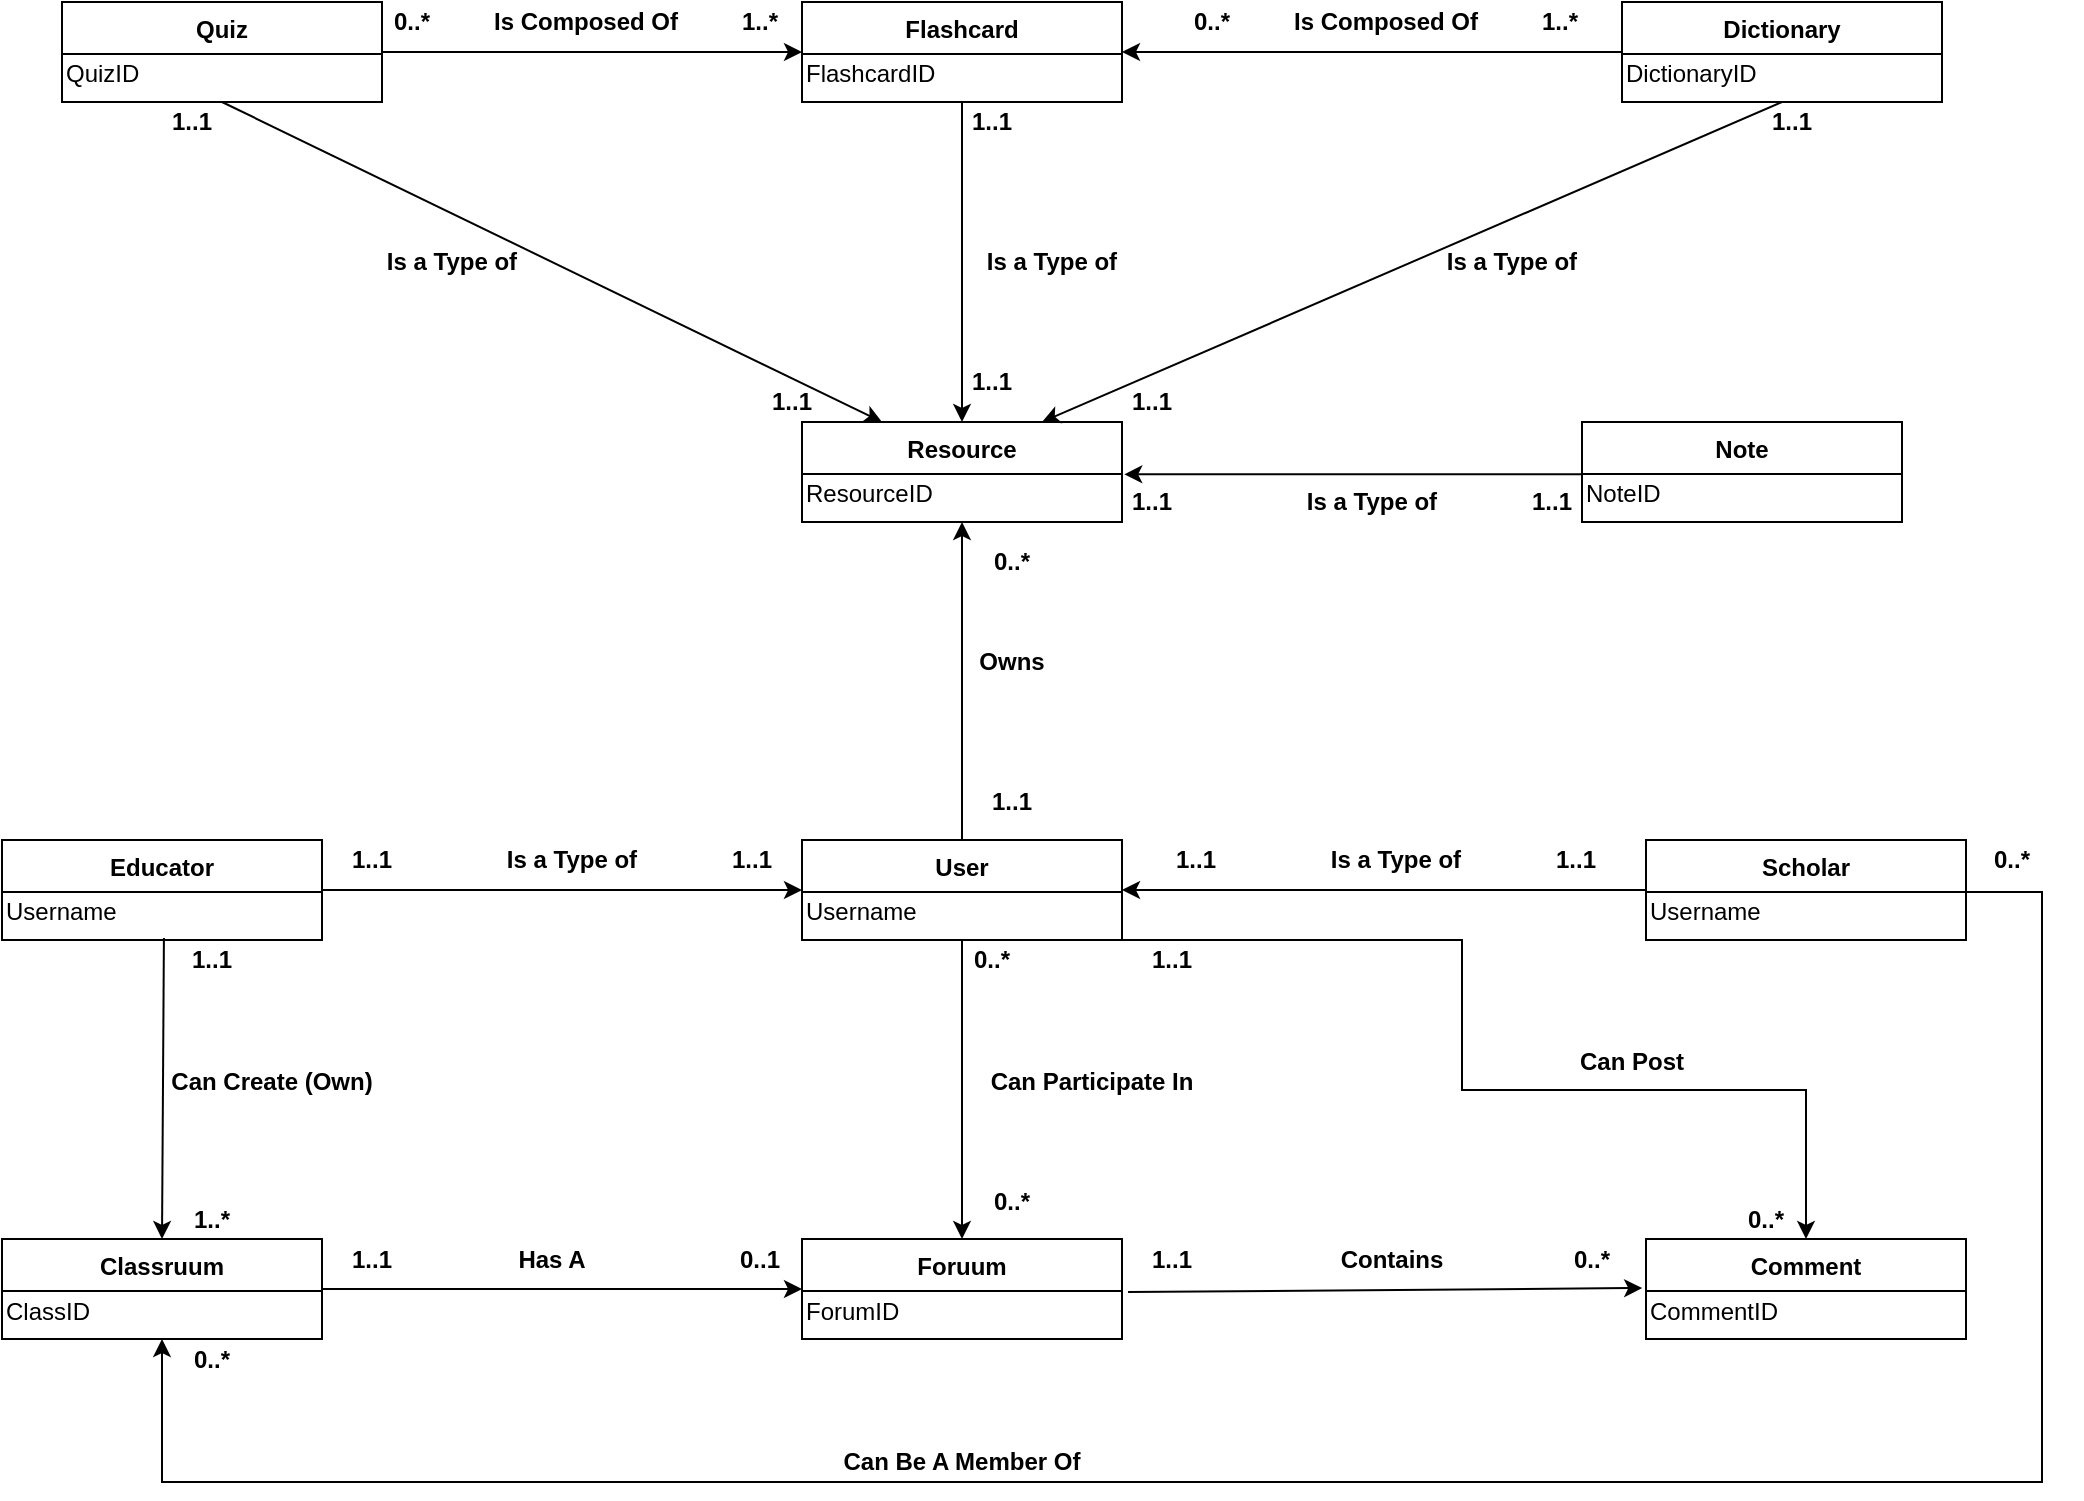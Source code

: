 <mxfile version="12.7.9" type="device"><diagram id="C5RBs43oDa-KdzZeNtuy" name="GLDM"><mxGraphModel dx="2089" dy="578" grid="1" gridSize="10" guides="1" tooltips="1" connect="1" arrows="1" fold="1" page="1" pageScale="1" pageWidth="827" pageHeight="1169" math="0" shadow="0"><root><mxCell id="WIyWlLk6GJQsqaUBKTNV-0"/><mxCell id="WIyWlLk6GJQsqaUBKTNV-1" parent="WIyWlLk6GJQsqaUBKTNV-0"/><mxCell id="pn0i90n_y646E4ba1J8g-51" style="edgeStyle=none;rounded=0;orthogonalLoop=1;jettySize=auto;html=1;entryX=1;entryY=0.5;entryDx=0;entryDy=0;startArrow=none;startFill=0;endArrow=classic;endFill=1;" parent="WIyWlLk6GJQsqaUBKTNV-1" source="zkfFHV4jXpPFQw0GAbJ--51" target="pn0i90n_y646E4ba1J8g-34" edge="1"><mxGeometry relative="1" as="geometry"/></mxCell><mxCell id="zkfFHV4jXpPFQw0GAbJ--51" value="Scholar" style="swimlane;fontStyle=1;childLayout=stackLayout;horizontal=1;startSize=26;horizontalStack=0;resizeParent=1;resizeLast=0;collapsible=1;marginBottom=0;rounded=0;shadow=0;strokeWidth=1;" parent="WIyWlLk6GJQsqaUBKTNV-1" vertex="1"><mxGeometry x="802" y="449" width="160" height="50" as="geometry"><mxRectangle x="20" y="80" width="160" height="26" as="alternateBounds"/></mxGeometry></mxCell><mxCell id="pn0i90n_y646E4ba1J8g-1" value="Username" style="text;html=1;align=left;verticalAlign=middle;resizable=0;points=[];autosize=1;" parent="zkfFHV4jXpPFQw0GAbJ--51" vertex="1"><mxGeometry y="26" width="160" height="20" as="geometry"/></mxCell><mxCell id="pn0i90n_y646E4ba1J8g-2" value="Educator" style="swimlane;fontStyle=1;childLayout=stackLayout;horizontal=1;startSize=26;horizontalStack=0;resizeParent=1;resizeLast=0;collapsible=1;marginBottom=0;rounded=0;shadow=0;strokeWidth=1;" parent="WIyWlLk6GJQsqaUBKTNV-1" vertex="1"><mxGeometry x="-20" y="449" width="160" height="50" as="geometry"><mxRectangle x="20" y="80" width="160" height="26" as="alternateBounds"/></mxGeometry></mxCell><mxCell id="pn0i90n_y646E4ba1J8g-3" value="Username" style="text;html=1;align=left;verticalAlign=middle;resizable=0;points=[];autosize=1;" parent="pn0i90n_y646E4ba1J8g-2" vertex="1"><mxGeometry y="26" width="160" height="20" as="geometry"/></mxCell><mxCell id="pn0i90n_y646E4ba1J8g-5" value="Flashcard" style="swimlane;fontStyle=1;childLayout=stackLayout;horizontal=1;startSize=26;horizontalStack=0;resizeParent=1;resizeLast=0;collapsible=1;marginBottom=0;rounded=0;shadow=0;strokeWidth=1;" parent="WIyWlLk6GJQsqaUBKTNV-1" vertex="1"><mxGeometry x="380" y="30" width="160" height="50" as="geometry"><mxRectangle x="20" y="80" width="160" height="26" as="alternateBounds"/></mxGeometry></mxCell><mxCell id="pn0i90n_y646E4ba1J8g-6" value="FlashcardID" style="text;html=1;align=left;verticalAlign=middle;resizable=0;points=[];autosize=1;" parent="pn0i90n_y646E4ba1J8g-5" vertex="1"><mxGeometry y="26" width="160" height="20" as="geometry"/></mxCell><mxCell id="pn0i90n_y646E4ba1J8g-7" value="Note" style="swimlane;fontStyle=1;childLayout=stackLayout;horizontal=1;startSize=26;horizontalStack=0;resizeParent=1;resizeLast=0;collapsible=1;marginBottom=0;rounded=0;shadow=0;strokeWidth=1;" parent="WIyWlLk6GJQsqaUBKTNV-1" vertex="1"><mxGeometry x="770" y="240" width="160" height="50" as="geometry"><mxRectangle x="20" y="80" width="160" height="26" as="alternateBounds"/></mxGeometry></mxCell><mxCell id="pn0i90n_y646E4ba1J8g-8" value="NoteID" style="text;html=1;align=left;verticalAlign=middle;resizable=0;points=[];autosize=1;" parent="pn0i90n_y646E4ba1J8g-7" vertex="1"><mxGeometry y="26" width="160" height="20" as="geometry"/></mxCell><mxCell id="pn0i90n_y646E4ba1J8g-9" value="Dictionary" style="swimlane;fontStyle=1;childLayout=stackLayout;horizontal=1;startSize=26;horizontalStack=0;resizeParent=1;resizeLast=0;collapsible=1;marginBottom=0;rounded=0;shadow=0;strokeWidth=1;" parent="WIyWlLk6GJQsqaUBKTNV-1" vertex="1"><mxGeometry x="790" y="30" width="160" height="50" as="geometry"><mxRectangle x="20" y="80" width="160" height="26" as="alternateBounds"/></mxGeometry></mxCell><mxCell id="pn0i90n_y646E4ba1J8g-10" value="DictionaryID" style="text;html=1;align=left;verticalAlign=middle;resizable=0;points=[];autosize=1;" parent="pn0i90n_y646E4ba1J8g-9" vertex="1"><mxGeometry y="26" width="160" height="20" as="geometry"/></mxCell><mxCell id="pn0i90n_y646E4ba1J8g-11" value="Classruum" style="swimlane;fontStyle=1;childLayout=stackLayout;horizontal=1;startSize=26;horizontalStack=0;resizeParent=1;resizeLast=0;collapsible=1;marginBottom=0;rounded=0;shadow=0;strokeWidth=1;" parent="WIyWlLk6GJQsqaUBKTNV-1" vertex="1"><mxGeometry x="-20" y="648.5" width="160" height="50" as="geometry"><mxRectangle x="20" y="80" width="160" height="26" as="alternateBounds"/></mxGeometry></mxCell><mxCell id="pn0i90n_y646E4ba1J8g-12" value="ClassID" style="text;html=1;align=left;verticalAlign=middle;resizable=0;points=[];autosize=1;" parent="pn0i90n_y646E4ba1J8g-11" vertex="1"><mxGeometry y="26" width="160" height="20" as="geometry"/></mxCell><mxCell id="pn0i90n_y646E4ba1J8g-13" value="Foruum" style="swimlane;fontStyle=1;childLayout=stackLayout;horizontal=1;startSize=26;horizontalStack=0;resizeParent=1;resizeLast=0;collapsible=1;marginBottom=0;rounded=0;shadow=0;strokeWidth=1;" parent="WIyWlLk6GJQsqaUBKTNV-1" vertex="1"><mxGeometry x="380" y="648.5" width="160" height="50" as="geometry"><mxRectangle x="20" y="80" width="160" height="26" as="alternateBounds"/></mxGeometry></mxCell><mxCell id="pn0i90n_y646E4ba1J8g-14" value="ForumID" style="text;html=1;align=left;verticalAlign=middle;resizable=0;points=[];autosize=1;" parent="pn0i90n_y646E4ba1J8g-13" vertex="1"><mxGeometry y="26" width="160" height="20" as="geometry"/></mxCell><mxCell id="pn0i90n_y646E4ba1J8g-15" value="Comment" style="swimlane;fontStyle=1;childLayout=stackLayout;horizontal=1;startSize=26;horizontalStack=0;resizeParent=1;resizeLast=0;collapsible=1;marginBottom=0;rounded=0;shadow=0;strokeWidth=1;" parent="WIyWlLk6GJQsqaUBKTNV-1" vertex="1"><mxGeometry x="802" y="648.5" width="160" height="50" as="geometry"><mxRectangle x="20" y="80" width="160" height="26" as="alternateBounds"/></mxGeometry></mxCell><mxCell id="pn0i90n_y646E4ba1J8g-16" value="CommentID" style="text;html=1;align=left;verticalAlign=middle;resizable=0;points=[];autosize=1;" parent="pn0i90n_y646E4ba1J8g-15" vertex="1"><mxGeometry y="26" width="160" height="20" as="geometry"/></mxCell><mxCell id="pn0i90n_y646E4ba1J8g-47" style="edgeStyle=none;rounded=0;orthogonalLoop=1;jettySize=auto;html=1;entryX=0;entryY=0.5;entryDx=0;entryDy=0;startArrow=none;startFill=0;endArrow=classic;endFill=1;" parent="WIyWlLk6GJQsqaUBKTNV-1" source="pn0i90n_y646E4ba1J8g-17" target="pn0i90n_y646E4ba1J8g-5" edge="1"><mxGeometry relative="1" as="geometry"/></mxCell><mxCell id="pn0i90n_y646E4ba1J8g-17" value="Quiz" style="swimlane;fontStyle=1;childLayout=stackLayout;horizontal=1;startSize=26;horizontalStack=0;resizeParent=1;resizeLast=0;collapsible=1;marginBottom=0;rounded=0;shadow=0;strokeWidth=1;" parent="WIyWlLk6GJQsqaUBKTNV-1" vertex="1"><mxGeometry x="10" y="30" width="160" height="50" as="geometry"><mxRectangle x="20" y="80" width="160" height="26" as="alternateBounds"/></mxGeometry></mxCell><mxCell id="pn0i90n_y646E4ba1J8g-41" value="" style="endArrow=classic;html=1;entryX=0.25;entryY=0;entryDx=0;entryDy=0;exitX=0.75;exitY=0;exitDx=0;exitDy=0;endFill=1;" parent="pn0i90n_y646E4ba1J8g-17" target="pn0i90n_y646E4ba1J8g-36" edge="1"><mxGeometry width="50" height="50" relative="1" as="geometry"><mxPoint x="80" y="50" as="sourcePoint"/><mxPoint x="340" y="-20" as="targetPoint"/></mxGeometry></mxCell><mxCell id="pn0i90n_y646E4ba1J8g-18" value="QuizID" style="text;html=1;align=left;verticalAlign=middle;resizable=0;points=[];autosize=1;" parent="pn0i90n_y646E4ba1J8g-17" vertex="1"><mxGeometry y="26" width="160" height="20" as="geometry"/></mxCell><mxCell id="pn0i90n_y646E4ba1J8g-49" style="edgeStyle=none;rounded=0;orthogonalLoop=1;jettySize=auto;html=1;exitX=0;exitY=0.5;exitDx=0;exitDy=0;startArrow=classic;startFill=1;endArrow=none;endFill=0;entryX=1;entryY=0.5;entryDx=0;entryDy=0;" parent="WIyWlLk6GJQsqaUBKTNV-1" source="pn0i90n_y646E4ba1J8g-34" target="pn0i90n_y646E4ba1J8g-2" edge="1"><mxGeometry relative="1" as="geometry"><mxPoint x="280" y="419" as="targetPoint"/></mxGeometry></mxCell><mxCell id="pn0i90n_y646E4ba1J8g-52" style="edgeStyle=none;rounded=0;orthogonalLoop=1;jettySize=auto;html=1;entryX=0.5;entryY=1;entryDx=0;entryDy=0;startArrow=none;startFill=0;endArrow=classic;endFill=1;" parent="WIyWlLk6GJQsqaUBKTNV-1" source="pn0i90n_y646E4ba1J8g-34" target="pn0i90n_y646E4ba1J8g-36" edge="1"><mxGeometry relative="1" as="geometry"/></mxCell><mxCell id="dV1dY5SjgOIhb3IqmBOH-5" style="edgeStyle=orthogonalEdgeStyle;rounded=0;orthogonalLoop=1;jettySize=auto;html=1;exitX=1;exitY=1;exitDx=0;exitDy=0;entryX=0.5;entryY=0;entryDx=0;entryDy=0;" edge="1" parent="WIyWlLk6GJQsqaUBKTNV-1" source="pn0i90n_y646E4ba1J8g-34" target="pn0i90n_y646E4ba1J8g-15"><mxGeometry relative="1" as="geometry"><Array as="points"><mxPoint x="710" y="499"/><mxPoint x="710" y="574"/><mxPoint x="882" y="574"/></Array></mxGeometry></mxCell><mxCell id="pn0i90n_y646E4ba1J8g-34" value="User" style="swimlane;fontStyle=1;childLayout=stackLayout;horizontal=1;startSize=26;horizontalStack=0;resizeParent=1;resizeLast=0;collapsible=1;marginBottom=0;rounded=0;shadow=0;strokeWidth=1;" parent="WIyWlLk6GJQsqaUBKTNV-1" vertex="1"><mxGeometry x="380" y="449" width="160" height="50" as="geometry"><mxRectangle x="20" y="80" width="160" height="26" as="alternateBounds"/></mxGeometry></mxCell><mxCell id="pn0i90n_y646E4ba1J8g-35" value="Username" style="text;html=1;align=left;verticalAlign=middle;resizable=0;points=[];autosize=1;" parent="pn0i90n_y646E4ba1J8g-34" vertex="1"><mxGeometry y="26" width="160" height="20" as="geometry"/></mxCell><mxCell id="pn0i90n_y646E4ba1J8g-40" style="edgeStyle=none;rounded=0;orthogonalLoop=1;jettySize=auto;html=1;entryX=1.007;entryY=0.009;entryDx=0;entryDy=0;entryPerimeter=0;endArrow=classic;endFill=1;exitX=0;exitY=0.009;exitDx=0;exitDy=0;exitPerimeter=0;" parent="WIyWlLk6GJQsqaUBKTNV-1" source="pn0i90n_y646E4ba1J8g-8" target="pn0i90n_y646E4ba1J8g-37" edge="1"><mxGeometry relative="1" as="geometry"><mxPoint x="620" y="320" as="sourcePoint"/></mxGeometry></mxCell><mxCell id="pn0i90n_y646E4ba1J8g-36" value="Resource" style="swimlane;fontStyle=1;childLayout=stackLayout;horizontal=1;startSize=26;horizontalStack=0;resizeParent=1;resizeLast=0;collapsible=1;marginBottom=0;rounded=0;shadow=0;strokeWidth=1;" parent="WIyWlLk6GJQsqaUBKTNV-1" vertex="1"><mxGeometry x="380" y="240" width="160" height="50" as="geometry"><mxRectangle x="20" y="80" width="160" height="26" as="alternateBounds"/></mxGeometry></mxCell><mxCell id="pn0i90n_y646E4ba1J8g-37" value="ResourceID" style="text;html=1;align=left;verticalAlign=middle;resizable=0;points=[];autosize=1;" parent="pn0i90n_y646E4ba1J8g-36" vertex="1"><mxGeometry y="26" width="160" height="20" as="geometry"/></mxCell><mxCell id="pn0i90n_y646E4ba1J8g-39" value="" style="endArrow=classic;html=1;entryX=0.75;entryY=0;entryDx=0;entryDy=0;exitX=0.5;exitY=1;exitDx=0;exitDy=0;endFill=1;" parent="WIyWlLk6GJQsqaUBKTNV-1" source="pn0i90n_y646E4ba1J8g-9" target="pn0i90n_y646E4ba1J8g-36" edge="1"><mxGeometry width="50" height="50" relative="1" as="geometry"><mxPoint x="770" y="220" as="sourcePoint"/><mxPoint x="510" y="190" as="targetPoint"/></mxGeometry></mxCell><mxCell id="pn0i90n_y646E4ba1J8g-42" value="" style="endArrow=classic;entryX=0.5;entryY=0;entryDx=0;entryDy=0;exitX=0.5;exitY=1;exitDx=0;exitDy=0;endFill=1;html=1;" parent="WIyWlLk6GJQsqaUBKTNV-1" source="pn0i90n_y646E4ba1J8g-5" target="pn0i90n_y646E4ba1J8g-36" edge="1"><mxGeometry width="50" height="50" relative="1" as="geometry"><mxPoint x="170" y="180" as="sourcePoint"/><mxPoint x="430" y="250" as="targetPoint"/></mxGeometry></mxCell><mxCell id="pn0i90n_y646E4ba1J8g-48" style="edgeStyle=none;rounded=0;orthogonalLoop=1;jettySize=auto;html=1;startArrow=none;startFill=0;endArrow=classic;endFill=1;entryX=1;entryY=0.5;entryDx=0;entryDy=0;exitX=0;exitY=0.5;exitDx=0;exitDy=0;" parent="WIyWlLk6GJQsqaUBKTNV-1" source="pn0i90n_y646E4ba1J8g-9" target="pn0i90n_y646E4ba1J8g-5" edge="1"><mxGeometry relative="1" as="geometry"><mxPoint x="650" y="130" as="sourcePoint"/><mxPoint x="640" y="100" as="targetPoint"/></mxGeometry></mxCell><mxCell id="pn0i90n_y646E4ba1J8g-53" style="edgeStyle=none;rounded=0;orthogonalLoop=1;jettySize=auto;html=1;entryX=0.5;entryY=0;entryDx=0;entryDy=0;startArrow=none;startFill=0;endArrow=classic;endFill=1;exitX=0.506;exitY=1.15;exitDx=0;exitDy=0;exitPerimeter=0;" parent="WIyWlLk6GJQsqaUBKTNV-1" source="pn0i90n_y646E4ba1J8g-3" target="pn0i90n_y646E4ba1J8g-11" edge="1"><mxGeometry relative="1" as="geometry"><mxPoint x="60" y="510" as="sourcePoint"/></mxGeometry></mxCell><mxCell id="pn0i90n_y646E4ba1J8g-56" style="edgeStyle=none;rounded=0;orthogonalLoop=1;jettySize=auto;html=1;entryX=0.5;entryY=0;entryDx=0;entryDy=0;startArrow=none;startFill=0;endArrow=classic;endFill=1;exitX=0.5;exitY=1;exitDx=0;exitDy=0;" parent="WIyWlLk6GJQsqaUBKTNV-1" source="pn0i90n_y646E4ba1J8g-34" target="pn0i90n_y646E4ba1J8g-13" edge="1"><mxGeometry relative="1" as="geometry"><mxPoint x="470" y="519" as="sourcePoint"/></mxGeometry></mxCell><mxCell id="pn0i90n_y646E4ba1J8g-57" style="edgeStyle=none;rounded=0;orthogonalLoop=1;jettySize=auto;html=1;entryX=-0.012;entryY=-0.075;entryDx=0;entryDy=0;startArrow=none;startFill=0;endArrow=classic;endFill=1;exitX=1.019;exitY=0.025;exitDx=0;exitDy=0;exitPerimeter=0;entryPerimeter=0;" parent="WIyWlLk6GJQsqaUBKTNV-1" source="pn0i90n_y646E4ba1J8g-14" target="pn0i90n_y646E4ba1J8g-16" edge="1"><mxGeometry relative="1" as="geometry"><mxPoint x="390" y="699" as="sourcePoint"/></mxGeometry></mxCell><mxCell id="HSDyi3R4fSRSui50RITr-0" style="edgeStyle=none;rounded=0;orthogonalLoop=1;jettySize=auto;html=1;entryX=0;entryY=0.5;entryDx=0;entryDy=0;startArrow=none;startFill=0;endArrow=classic;endFill=1;exitX=1;exitY=0.5;exitDx=0;exitDy=0;" parent="WIyWlLk6GJQsqaUBKTNV-1" source="pn0i90n_y646E4ba1J8g-11" target="pn0i90n_y646E4ba1J8g-13" edge="1"><mxGeometry relative="1" as="geometry"><mxPoint x="170" y="505" as="sourcePoint"/><mxPoint x="170" y="658.5" as="targetPoint"/></mxGeometry></mxCell><mxCell id="HSDyi3R4fSRSui50RITr-1" value="&lt;b&gt;Is a Type of&lt;/b&gt;" style="text;html=1;strokeColor=none;fillColor=none;align=center;verticalAlign=middle;whiteSpace=wrap;rounded=0;" parent="WIyWlLk6GJQsqaUBKTNV-1" vertex="1"><mxGeometry x="470" y="150" width="70" height="20" as="geometry"/></mxCell><mxCell id="HSDyi3R4fSRSui50RITr-2" value="&lt;b&gt;Is a Type of&lt;/b&gt;" style="text;html=1;strokeColor=none;fillColor=none;align=center;verticalAlign=middle;whiteSpace=wrap;rounded=0;" parent="WIyWlLk6GJQsqaUBKTNV-1" vertex="1"><mxGeometry x="700" y="150" width="70" height="20" as="geometry"/></mxCell><mxCell id="HSDyi3R4fSRSui50RITr-3" value="&lt;b&gt;Is a Type of&lt;/b&gt;" style="text;html=1;strokeColor=none;fillColor=none;align=center;verticalAlign=middle;whiteSpace=wrap;rounded=0;" parent="WIyWlLk6GJQsqaUBKTNV-1" vertex="1"><mxGeometry x="630" y="270" width="70" height="20" as="geometry"/></mxCell><mxCell id="HSDyi3R4fSRSui50RITr-4" value="&lt;b&gt;Is a Type of&lt;/b&gt;" style="text;html=1;strokeColor=none;fillColor=none;align=center;verticalAlign=middle;whiteSpace=wrap;rounded=0;" parent="WIyWlLk6GJQsqaUBKTNV-1" vertex="1"><mxGeometry x="170" y="150" width="70" height="20" as="geometry"/></mxCell><mxCell id="HSDyi3R4fSRSui50RITr-7" value="&lt;b&gt;1..1&lt;/b&gt;" style="text;html=1;strokeColor=none;fillColor=none;align=center;verticalAlign=middle;whiteSpace=wrap;rounded=0;" parent="WIyWlLk6GJQsqaUBKTNV-1" vertex="1"><mxGeometry x="440" y="210" width="70" height="20" as="geometry"/></mxCell><mxCell id="HSDyi3R4fSRSui50RITr-9" value="&lt;b&gt;1..1&lt;/b&gt;" style="text;html=1;strokeColor=none;fillColor=none;align=center;verticalAlign=middle;whiteSpace=wrap;rounded=0;" parent="WIyWlLk6GJQsqaUBKTNV-1" vertex="1"><mxGeometry x="440" y="80" width="70" height="20" as="geometry"/></mxCell><mxCell id="HSDyi3R4fSRSui50RITr-10" value="&lt;b&gt;1..1&lt;/b&gt;" style="text;html=1;strokeColor=none;fillColor=none;align=center;verticalAlign=middle;whiteSpace=wrap;rounded=0;" parent="WIyWlLk6GJQsqaUBKTNV-1" vertex="1"><mxGeometry x="40" y="80" width="70" height="20" as="geometry"/></mxCell><mxCell id="HSDyi3R4fSRSui50RITr-11" value="&lt;b&gt;1..1&lt;/b&gt;" style="text;html=1;strokeColor=none;fillColor=none;align=center;verticalAlign=middle;whiteSpace=wrap;rounded=0;" parent="WIyWlLk6GJQsqaUBKTNV-1" vertex="1"><mxGeometry x="340" y="220" width="70" height="20" as="geometry"/></mxCell><mxCell id="HSDyi3R4fSRSui50RITr-13" value="&lt;b&gt;1..1&lt;/b&gt;" style="text;html=1;strokeColor=none;fillColor=none;align=center;verticalAlign=middle;whiteSpace=wrap;rounded=0;" parent="WIyWlLk6GJQsqaUBKTNV-1" vertex="1"><mxGeometry x="840" y="80" width="70" height="20" as="geometry"/></mxCell><mxCell id="HSDyi3R4fSRSui50RITr-14" value="&lt;b&gt;1..1&lt;/b&gt;" style="text;html=1;strokeColor=none;fillColor=none;align=center;verticalAlign=middle;whiteSpace=wrap;rounded=0;" parent="WIyWlLk6GJQsqaUBKTNV-1" vertex="1"><mxGeometry x="520" y="220" width="70" height="20" as="geometry"/></mxCell><mxCell id="HSDyi3R4fSRSui50RITr-15" value="&lt;b&gt;1..1&lt;/b&gt;" style="text;html=1;strokeColor=none;fillColor=none;align=center;verticalAlign=middle;whiteSpace=wrap;rounded=0;" parent="WIyWlLk6GJQsqaUBKTNV-1" vertex="1"><mxGeometry x="520" y="270" width="70" height="20" as="geometry"/></mxCell><mxCell id="HSDyi3R4fSRSui50RITr-16" value="&lt;b&gt;1..1&lt;/b&gt;" style="text;html=1;strokeColor=none;fillColor=none;align=center;verticalAlign=middle;whiteSpace=wrap;rounded=0;" parent="WIyWlLk6GJQsqaUBKTNV-1" vertex="1"><mxGeometry x="720" y="270" width="70" height="20" as="geometry"/></mxCell><mxCell id="HSDyi3R4fSRSui50RITr-17" value="&lt;b&gt;Is Composed Of&lt;/b&gt;" style="text;html=1;strokeColor=none;fillColor=none;align=center;verticalAlign=middle;whiteSpace=wrap;rounded=0;" parent="WIyWlLk6GJQsqaUBKTNV-1" vertex="1"><mxGeometry x="220" y="30" width="104" height="20" as="geometry"/></mxCell><mxCell id="HSDyi3R4fSRSui50RITr-19" value="&lt;b&gt;1..*&lt;/b&gt;" style="text;html=1;strokeColor=none;fillColor=none;align=center;verticalAlign=middle;whiteSpace=wrap;rounded=0;" parent="WIyWlLk6GJQsqaUBKTNV-1" vertex="1"><mxGeometry x="324" y="30" width="70" height="20" as="geometry"/></mxCell><mxCell id="HSDyi3R4fSRSui50RITr-20" value="&lt;b&gt;0..*&lt;/b&gt;" style="text;html=1;strokeColor=none;fillColor=none;align=center;verticalAlign=middle;whiteSpace=wrap;rounded=0;" parent="WIyWlLk6GJQsqaUBKTNV-1" vertex="1"><mxGeometry x="150" y="30" width="70" height="20" as="geometry"/></mxCell><mxCell id="HSDyi3R4fSRSui50RITr-24" value="&lt;b&gt;Is Composed Of&lt;/b&gt;" style="text;html=1;strokeColor=none;fillColor=none;align=center;verticalAlign=middle;whiteSpace=wrap;rounded=0;" parent="WIyWlLk6GJQsqaUBKTNV-1" vertex="1"><mxGeometry x="620" y="30" width="104" height="20" as="geometry"/></mxCell><mxCell id="HSDyi3R4fSRSui50RITr-25" value="&lt;b&gt;1..*&lt;/b&gt;" style="text;html=1;strokeColor=none;fillColor=none;align=center;verticalAlign=middle;whiteSpace=wrap;rounded=0;" parent="WIyWlLk6GJQsqaUBKTNV-1" vertex="1"><mxGeometry x="724" y="30" width="70" height="20" as="geometry"/></mxCell><mxCell id="HSDyi3R4fSRSui50RITr-26" value="&lt;b&gt;0..*&lt;/b&gt;" style="text;html=1;strokeColor=none;fillColor=none;align=center;verticalAlign=middle;whiteSpace=wrap;rounded=0;" parent="WIyWlLk6GJQsqaUBKTNV-1" vertex="1"><mxGeometry x="550" y="30" width="70" height="20" as="geometry"/></mxCell><mxCell id="HSDyi3R4fSRSui50RITr-27" value="&lt;b&gt;0..*&lt;/b&gt;" style="text;html=1;strokeColor=none;fillColor=none;align=center;verticalAlign=middle;whiteSpace=wrap;rounded=0;" parent="WIyWlLk6GJQsqaUBKTNV-1" vertex="1"><mxGeometry x="450" y="300" width="70" height="20" as="geometry"/></mxCell><mxCell id="HSDyi3R4fSRSui50RITr-28" value="&lt;b&gt;1..1&lt;/b&gt;" style="text;html=1;strokeColor=none;fillColor=none;align=center;verticalAlign=middle;whiteSpace=wrap;rounded=0;" parent="WIyWlLk6GJQsqaUBKTNV-1" vertex="1"><mxGeometry x="450" y="420" width="70" height="20" as="geometry"/></mxCell><mxCell id="HSDyi3R4fSRSui50RITr-29" value="&lt;b&gt;Owns&lt;/b&gt;" style="text;html=1;strokeColor=none;fillColor=none;align=center;verticalAlign=middle;whiteSpace=wrap;rounded=0;" parent="WIyWlLk6GJQsqaUBKTNV-1" vertex="1"><mxGeometry x="450" y="350" width="70" height="20" as="geometry"/></mxCell><mxCell id="HSDyi3R4fSRSui50RITr-30" value="&lt;b&gt;Is a Type of&lt;/b&gt;" style="text;html=1;strokeColor=none;fillColor=none;align=center;verticalAlign=middle;whiteSpace=wrap;rounded=0;" parent="WIyWlLk6GJQsqaUBKTNV-1" vertex="1"><mxGeometry x="230" y="449" width="70" height="20" as="geometry"/></mxCell><mxCell id="HSDyi3R4fSRSui50RITr-31" value="&lt;b&gt;1..1&lt;/b&gt;" style="text;html=1;strokeColor=none;fillColor=none;align=center;verticalAlign=middle;whiteSpace=wrap;rounded=0;" parent="WIyWlLk6GJQsqaUBKTNV-1" vertex="1"><mxGeometry x="320" y="449" width="70" height="20" as="geometry"/></mxCell><mxCell id="HSDyi3R4fSRSui50RITr-32" value="&lt;b&gt;1..1&lt;/b&gt;" style="text;html=1;strokeColor=none;fillColor=none;align=center;verticalAlign=middle;whiteSpace=wrap;rounded=0;" parent="WIyWlLk6GJQsqaUBKTNV-1" vertex="1"><mxGeometry x="130" y="449" width="70" height="20" as="geometry"/></mxCell><mxCell id="HSDyi3R4fSRSui50RITr-35" value="&lt;b&gt;Is a Type of&lt;/b&gt;" style="text;html=1;strokeColor=none;fillColor=none;align=center;verticalAlign=middle;whiteSpace=wrap;rounded=0;" parent="WIyWlLk6GJQsqaUBKTNV-1" vertex="1"><mxGeometry x="642" y="449" width="70" height="20" as="geometry"/></mxCell><mxCell id="HSDyi3R4fSRSui50RITr-36" value="&lt;b&gt;1..1&lt;/b&gt;" style="text;html=1;strokeColor=none;fillColor=none;align=center;verticalAlign=middle;whiteSpace=wrap;rounded=0;" parent="WIyWlLk6GJQsqaUBKTNV-1" vertex="1"><mxGeometry x="732" y="449" width="70" height="20" as="geometry"/></mxCell><mxCell id="HSDyi3R4fSRSui50RITr-37" value="&lt;b&gt;1..1&lt;/b&gt;" style="text;html=1;strokeColor=none;fillColor=none;align=center;verticalAlign=middle;whiteSpace=wrap;rounded=0;" parent="WIyWlLk6GJQsqaUBKTNV-1" vertex="1"><mxGeometry x="542" y="449" width="70" height="20" as="geometry"/></mxCell><mxCell id="HSDyi3R4fSRSui50RITr-39" value="&lt;b&gt;Can Participate In&lt;/b&gt;" style="text;html=1;strokeColor=none;fillColor=none;align=center;verticalAlign=middle;whiteSpace=wrap;rounded=0;" parent="WIyWlLk6GJQsqaUBKTNV-1" vertex="1"><mxGeometry x="470" y="560" width="110" height="20" as="geometry"/></mxCell><mxCell id="HSDyi3R4fSRSui50RITr-40" value="&lt;b&gt;0..*&lt;/b&gt;" style="text;html=1;strokeColor=none;fillColor=none;align=center;verticalAlign=middle;whiteSpace=wrap;rounded=0;" parent="WIyWlLk6GJQsqaUBKTNV-1" vertex="1"><mxGeometry x="440" y="499" width="70" height="20" as="geometry"/></mxCell><mxCell id="HSDyi3R4fSRSui50RITr-41" value="&lt;b&gt;0..*&lt;/b&gt;" style="text;html=1;strokeColor=none;fillColor=none;align=center;verticalAlign=middle;whiteSpace=wrap;rounded=0;" parent="WIyWlLk6GJQsqaUBKTNV-1" vertex="1"><mxGeometry x="450" y="620" width="70" height="20" as="geometry"/></mxCell><mxCell id="HSDyi3R4fSRSui50RITr-44" value="&lt;b&gt;Can Create (Own)&lt;/b&gt;" style="text;html=1;strokeColor=none;fillColor=none;align=center;verticalAlign=middle;whiteSpace=wrap;rounded=0;" parent="WIyWlLk6GJQsqaUBKTNV-1" vertex="1"><mxGeometry x="60" y="560" width="110" height="20" as="geometry"/></mxCell><mxCell id="HSDyi3R4fSRSui50RITr-45" value="&lt;b&gt;1..1&lt;/b&gt;" style="text;html=1;strokeColor=none;fillColor=none;align=center;verticalAlign=middle;whiteSpace=wrap;rounded=0;" parent="WIyWlLk6GJQsqaUBKTNV-1" vertex="1"><mxGeometry x="50" y="499" width="70" height="20" as="geometry"/></mxCell><mxCell id="HSDyi3R4fSRSui50RITr-46" value="&lt;b&gt;1..*&lt;/b&gt;" style="text;html=1;strokeColor=none;fillColor=none;align=center;verticalAlign=middle;whiteSpace=wrap;rounded=0;" parent="WIyWlLk6GJQsqaUBKTNV-1" vertex="1"><mxGeometry x="50" y="628.5" width="70" height="20" as="geometry"/></mxCell><mxCell id="HSDyi3R4fSRSui50RITr-47" value="&lt;b&gt;Has A&lt;/b&gt;" style="text;html=1;strokeColor=none;fillColor=none;align=center;verticalAlign=middle;whiteSpace=wrap;rounded=0;" parent="WIyWlLk6GJQsqaUBKTNV-1" vertex="1"><mxGeometry x="200" y="648.5" width="110" height="20" as="geometry"/></mxCell><mxCell id="HSDyi3R4fSRSui50RITr-48" value="&lt;b&gt;1..1&lt;/b&gt;" style="text;html=1;strokeColor=none;fillColor=none;align=center;verticalAlign=middle;whiteSpace=wrap;rounded=0;" parent="WIyWlLk6GJQsqaUBKTNV-1" vertex="1"><mxGeometry x="130" y="648.5" width="70" height="20" as="geometry"/></mxCell><mxCell id="HSDyi3R4fSRSui50RITr-49" value="&lt;b&gt;0..1&lt;/b&gt;" style="text;html=1;strokeColor=none;fillColor=none;align=center;verticalAlign=middle;whiteSpace=wrap;rounded=0;" parent="WIyWlLk6GJQsqaUBKTNV-1" vertex="1"><mxGeometry x="324" y="648.5" width="70" height="20" as="geometry"/></mxCell><mxCell id="HSDyi3R4fSRSui50RITr-50" value="&lt;b&gt;Contains&lt;/b&gt;" style="text;html=1;strokeColor=none;fillColor=none;align=center;verticalAlign=middle;whiteSpace=wrap;rounded=0;" parent="WIyWlLk6GJQsqaUBKTNV-1" vertex="1"><mxGeometry x="620" y="648.5" width="110" height="20" as="geometry"/></mxCell><mxCell id="HSDyi3R4fSRSui50RITr-51" value="&lt;b&gt;1..1&lt;/b&gt;" style="text;html=1;strokeColor=none;fillColor=none;align=center;verticalAlign=middle;whiteSpace=wrap;rounded=0;" parent="WIyWlLk6GJQsqaUBKTNV-1" vertex="1"><mxGeometry x="530" y="648.5" width="70" height="20" as="geometry"/></mxCell><mxCell id="HSDyi3R4fSRSui50RITr-52" value="&lt;b&gt;0..*&lt;/b&gt;" style="text;html=1;strokeColor=none;fillColor=none;align=center;verticalAlign=middle;whiteSpace=wrap;rounded=0;" parent="WIyWlLk6GJQsqaUBKTNV-1" vertex="1"><mxGeometry x="740" y="648.5" width="70" height="20" as="geometry"/></mxCell><mxCell id="dV1dY5SjgOIhb3IqmBOH-1" style="edgeStyle=orthogonalEdgeStyle;rounded=0;orthogonalLoop=1;jettySize=auto;html=1;entryX=0.5;entryY=1;entryDx=0;entryDy=0;" edge="1" parent="WIyWlLk6GJQsqaUBKTNV-1" source="pn0i90n_y646E4ba1J8g-1" target="pn0i90n_y646E4ba1J8g-11"><mxGeometry relative="1" as="geometry"><mxPoint x="30" y="740" as="targetPoint"/><Array as="points"><mxPoint x="1000" y="475"/><mxPoint x="1000" y="770"/><mxPoint x="60" y="770"/></Array></mxGeometry></mxCell><mxCell id="dV1dY5SjgOIhb3IqmBOH-3" value="&lt;b&gt;0..*&lt;/b&gt;" style="text;html=1;strokeColor=none;fillColor=none;align=center;verticalAlign=middle;whiteSpace=wrap;rounded=0;" vertex="1" parent="WIyWlLk6GJQsqaUBKTNV-1"><mxGeometry x="50" y="698.5" width="70" height="20" as="geometry"/></mxCell><mxCell id="dV1dY5SjgOIhb3IqmBOH-4" value="&lt;b&gt;0..*&lt;/b&gt;" style="text;html=1;strokeColor=none;fillColor=none;align=center;verticalAlign=middle;whiteSpace=wrap;rounded=0;" vertex="1" parent="WIyWlLk6GJQsqaUBKTNV-1"><mxGeometry x="950" y="449" width="70" height="20" as="geometry"/></mxCell><mxCell id="dV1dY5SjgOIhb3IqmBOH-6" value="&lt;b&gt;Can Be A Member Of&lt;br&gt;&lt;/b&gt;" style="text;html=1;strokeColor=none;fillColor=none;align=center;verticalAlign=middle;whiteSpace=wrap;rounded=0;" vertex="1" parent="WIyWlLk6GJQsqaUBKTNV-1"><mxGeometry x="395" y="750" width="130" height="20" as="geometry"/></mxCell><mxCell id="dV1dY5SjgOIhb3IqmBOH-7" value="&lt;b&gt;1..1&lt;/b&gt;" style="text;html=1;strokeColor=none;fillColor=none;align=center;verticalAlign=middle;whiteSpace=wrap;rounded=0;" vertex="1" parent="WIyWlLk6GJQsqaUBKTNV-1"><mxGeometry x="530" y="499" width="70" height="20" as="geometry"/></mxCell><mxCell id="dV1dY5SjgOIhb3IqmBOH-8" value="&lt;b&gt;0..*&lt;/b&gt;" style="text;html=1;strokeColor=none;fillColor=none;align=center;verticalAlign=middle;whiteSpace=wrap;rounded=0;" vertex="1" parent="WIyWlLk6GJQsqaUBKTNV-1"><mxGeometry x="827" y="628.5" width="70" height="20" as="geometry"/></mxCell><mxCell id="dV1dY5SjgOIhb3IqmBOH-9" value="&lt;b&gt;Can Post&lt;br&gt;&lt;/b&gt;" style="text;html=1;strokeColor=none;fillColor=none;align=center;verticalAlign=middle;whiteSpace=wrap;rounded=0;" vertex="1" parent="WIyWlLk6GJQsqaUBKTNV-1"><mxGeometry x="740" y="550" width="110" height="20" as="geometry"/></mxCell></root></mxGraphModel></diagram></mxfile>